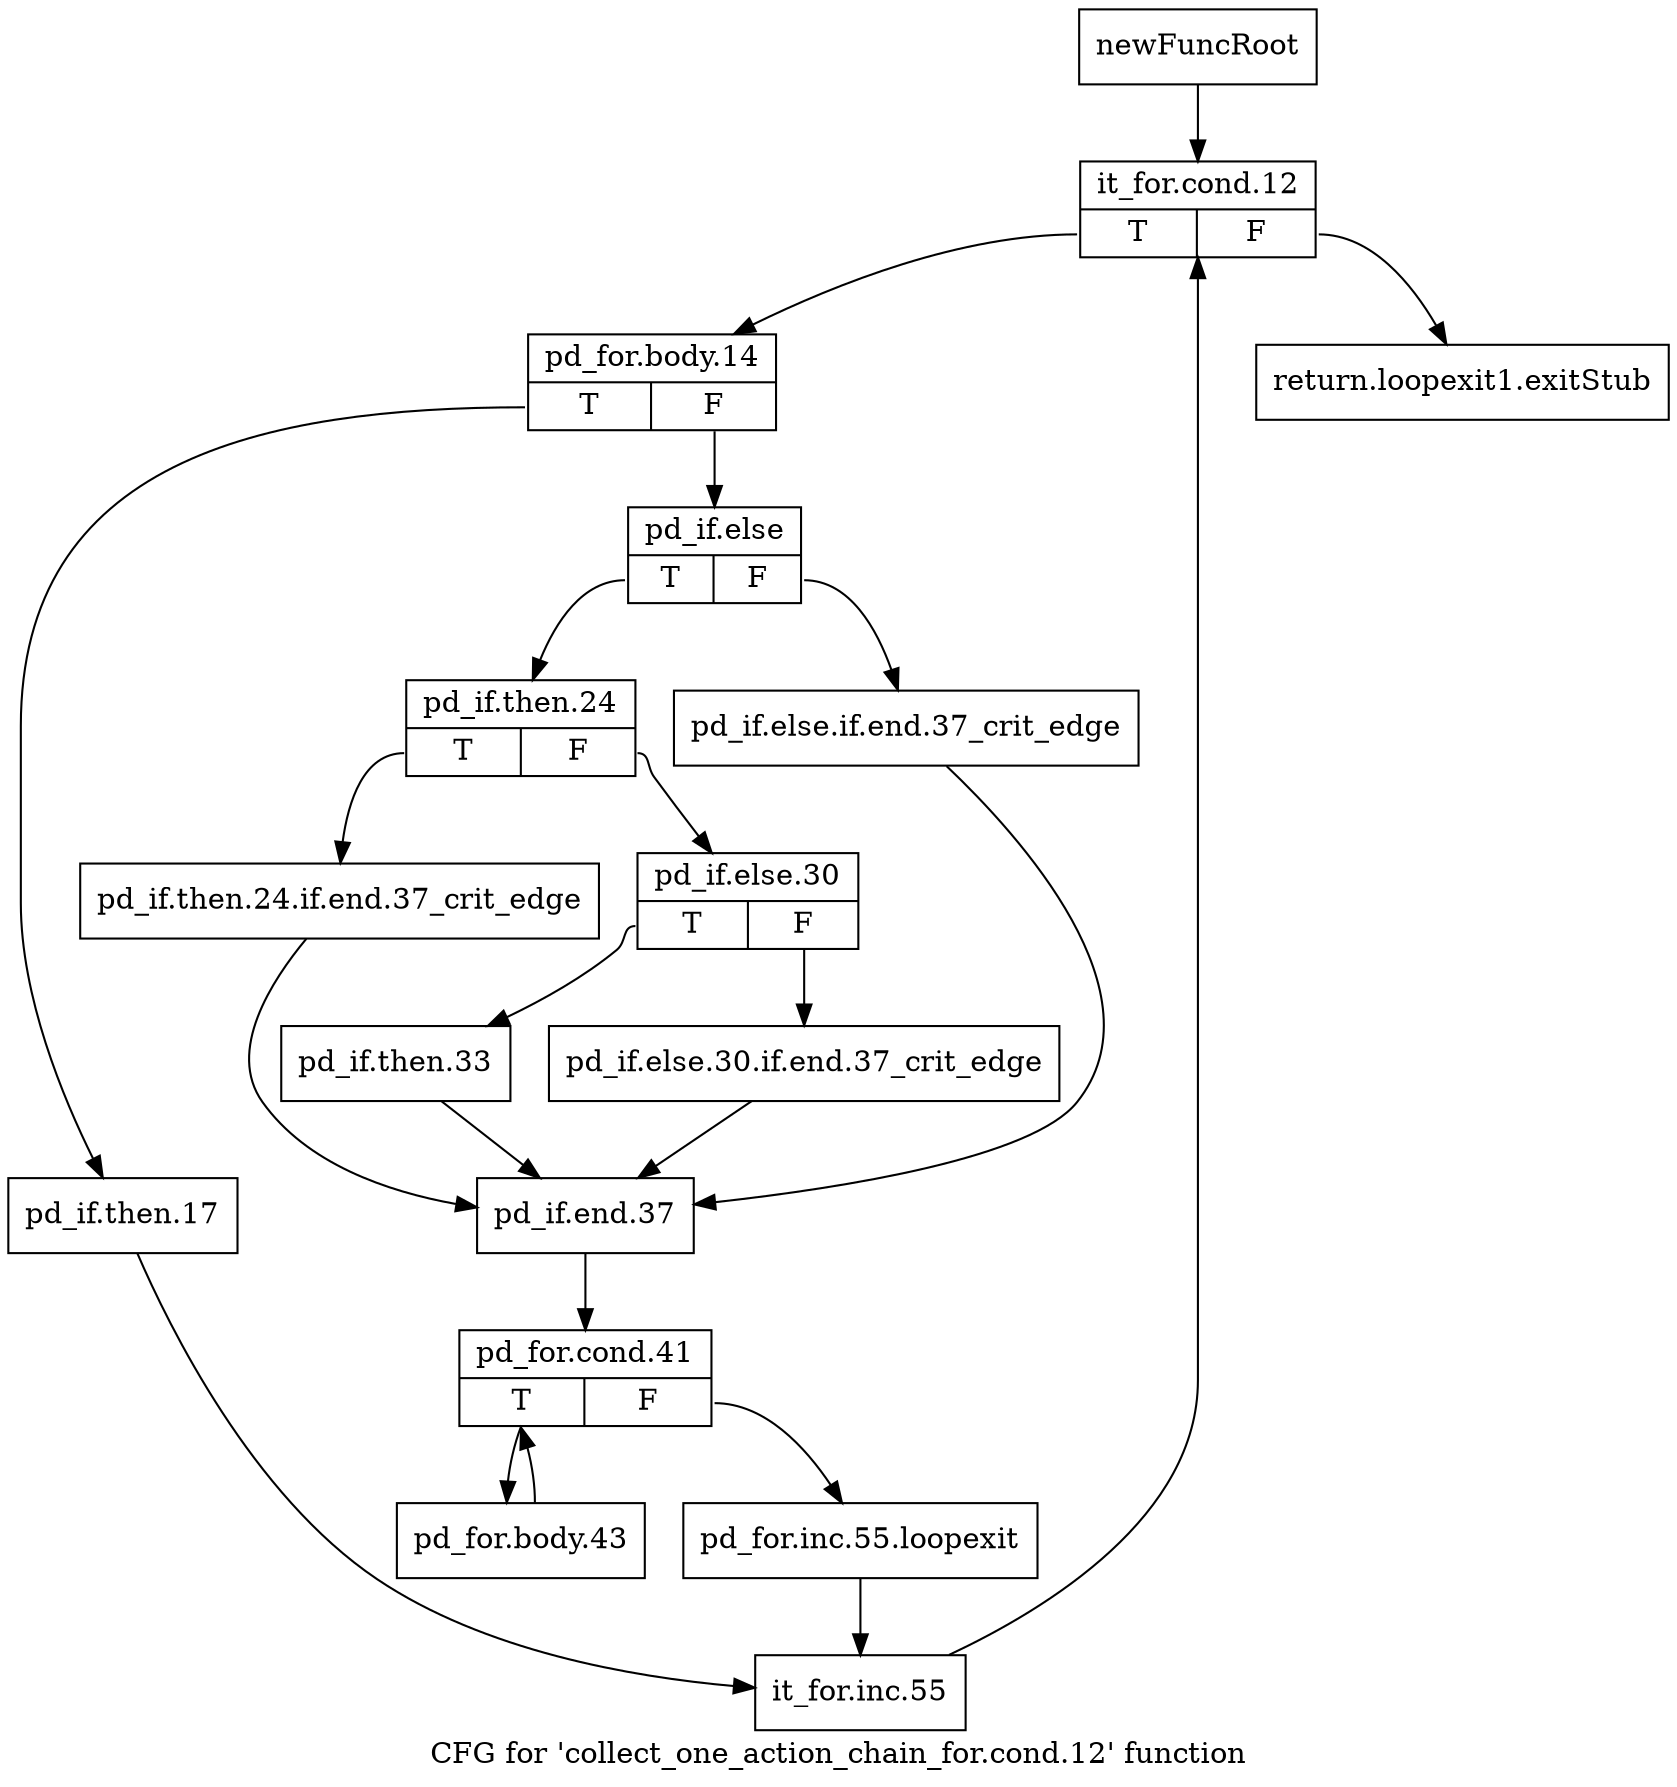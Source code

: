 digraph "CFG for 'collect_one_action_chain_for.cond.12' function" {
	label="CFG for 'collect_one_action_chain_for.cond.12' function";

	Node0xacf72b0 [shape=record,label="{newFuncRoot}"];
	Node0xacf72b0 -> Node0xacf7350;
	Node0xacf7300 [shape=record,label="{return.loopexit1.exitStub}"];
	Node0xacf7350 [shape=record,label="{it_for.cond.12|{<s0>T|<s1>F}}"];
	Node0xacf7350:s0 -> Node0xacf73a0;
	Node0xacf7350:s1 -> Node0xacf7300;
	Node0xacf73a0 [shape=record,label="{pd_for.body.14|{<s0>T|<s1>F}}"];
	Node0xacf73a0:s0 -> Node0xacf7760;
	Node0xacf73a0:s1 -> Node0xacf73f0;
	Node0xacf73f0 [shape=record,label="{pd_if.else|{<s0>T|<s1>F}}"];
	Node0xacf73f0:s0 -> Node0xacf7490;
	Node0xacf73f0:s1 -> Node0xacf7440;
	Node0xacf7440 [shape=record,label="{pd_if.else.if.end.37_crit_edge}"];
	Node0xacf7440 -> Node0xacf7620;
	Node0xacf7490 [shape=record,label="{pd_if.then.24|{<s0>T|<s1>F}}"];
	Node0xacf7490:s0 -> Node0xacf75d0;
	Node0xacf7490:s1 -> Node0xacf74e0;
	Node0xacf74e0 [shape=record,label="{pd_if.else.30|{<s0>T|<s1>F}}"];
	Node0xacf74e0:s0 -> Node0xacf7580;
	Node0xacf74e0:s1 -> Node0xacf7530;
	Node0xacf7530 [shape=record,label="{pd_if.else.30.if.end.37_crit_edge}"];
	Node0xacf7530 -> Node0xacf7620;
	Node0xacf7580 [shape=record,label="{pd_if.then.33}"];
	Node0xacf7580 -> Node0xacf7620;
	Node0xacf75d0 [shape=record,label="{pd_if.then.24.if.end.37_crit_edge}"];
	Node0xacf75d0 -> Node0xacf7620;
	Node0xacf7620 [shape=record,label="{pd_if.end.37}"];
	Node0xacf7620 -> Node0xacf7670;
	Node0xacf7670 [shape=record,label="{pd_for.cond.41|{<s0>T|<s1>F}}"];
	Node0xacf7670:s0 -> Node0xacf7710;
	Node0xacf7670:s1 -> Node0xacf76c0;
	Node0xacf76c0 [shape=record,label="{pd_for.inc.55.loopexit}"];
	Node0xacf76c0 -> Node0xacf77b0;
	Node0xacf7710 [shape=record,label="{pd_for.body.43}"];
	Node0xacf7710 -> Node0xacf7670;
	Node0xacf7760 [shape=record,label="{pd_if.then.17}"];
	Node0xacf7760 -> Node0xacf77b0;
	Node0xacf77b0 [shape=record,label="{it_for.inc.55}"];
	Node0xacf77b0 -> Node0xacf7350;
}
